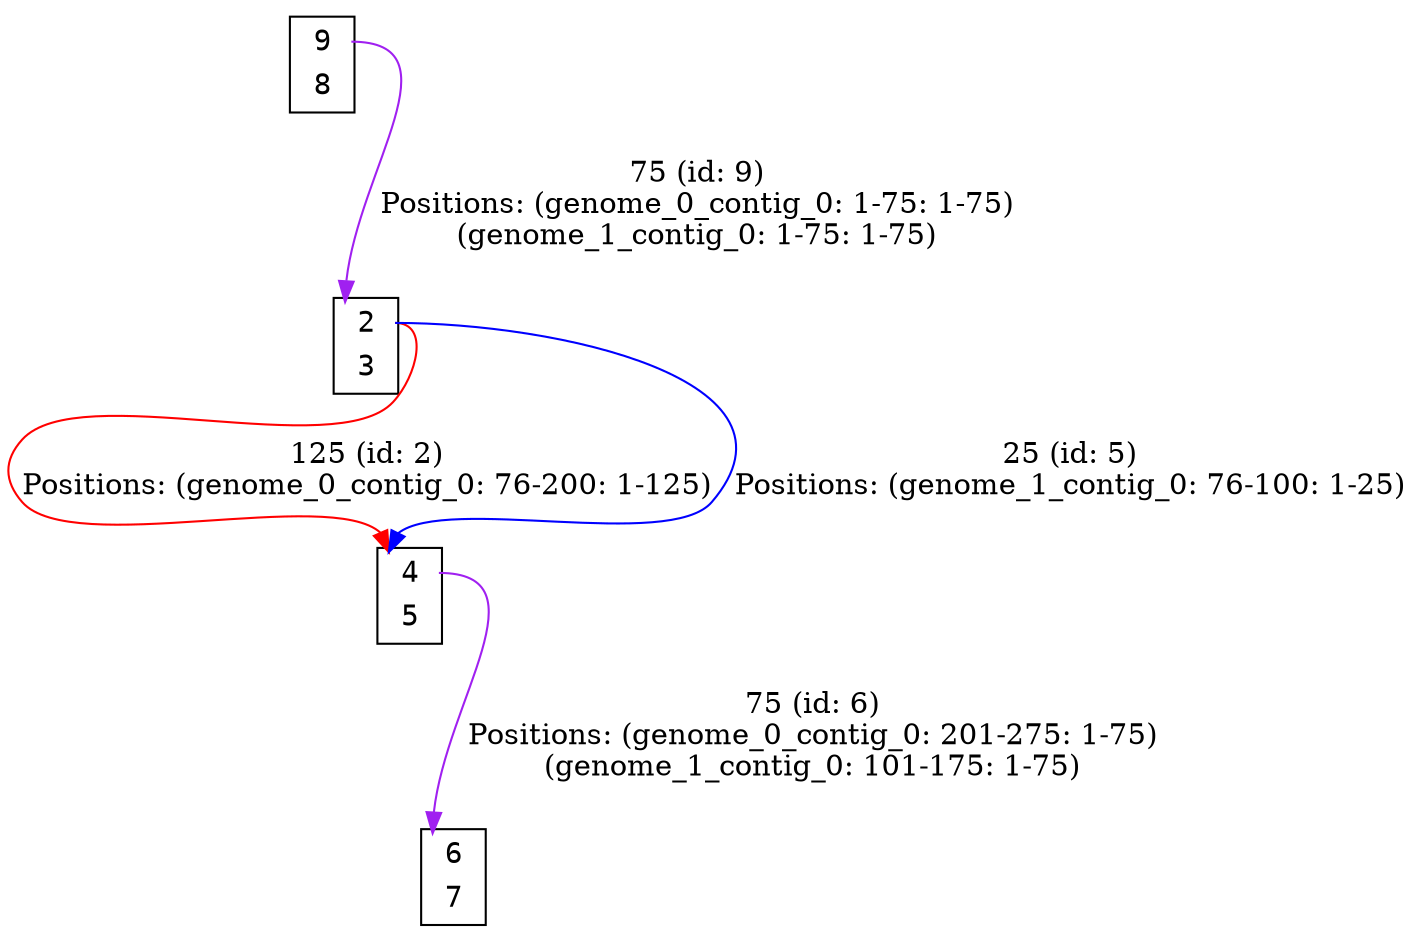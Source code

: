 digraph my_graph {
node[fontname=<Courier>,shape=<plaintext>]
vertex_0x125de70_0x125e910[label=<<TABLE bgcolor = "white">
<TR><TD BORDER = "0" PORT = "port_0x125e910_in"></TD><TD BORDER = "0" PORT = "port_">2</TD><TD BORDER = "0" PORT = "port_0x125e910_out"></TD></TR>
<TR><TD BORDER = "0" PORT = "port_0x125de70_out"></TD><TD BORDER = "0" PORT = "port_">3</TD><TD BORDER = "0" PORT = "port_0x125de70_in"></TD></TR>
</TABLE>>,style=<filled>,color=<black>,fillcolor=<white>]
vertex_0x1265c80_0x126a350[label=<<TABLE bgcolor = "white">
<TR><TD BORDER = "0" PORT = "port_0x126a350_in"></TD><TD BORDER = "0" PORT = "port_">4</TD><TD BORDER = "0" PORT = "port_0x126a350_out"></TD></TR>
<TR><TD BORDER = "0" PORT = "port_0x1265c80_out"></TD><TD BORDER = "0" PORT = "port_">5</TD><TD BORDER = "0" PORT = "port_0x1265c80_in"></TD></TR>
</TABLE>>,style=<filled>,color=<black>,fillcolor=<white>]
vertex_0x126a4e0_0x126a900[label=<<TABLE bgcolor = "white">
<TR><TD BORDER = "0" PORT = "port_0x126a4e0_in"></TD><TD BORDER = "0" PORT = "port_">6</TD><TD BORDER = "0" PORT = "port_0x126a4e0_out"></TD></TR>
<TR><TD BORDER = "0" PORT = "port_0x126a900_out"></TD><TD BORDER = "0" PORT = "port_">7</TD><TD BORDER = "0" PORT = "port_0x126a900_in"></TD></TR>
</TABLE>>,style=<filled>,color=<black>,fillcolor=<white>]
vertex_0x126a150_0x126a190[label=<<TABLE bgcolor = "white">
<TR><TD BORDER = "0" PORT = "port_0x126a150_in"></TD><TD BORDER = "0" PORT = "port_">9</TD><TD BORDER = "0" PORT = "port_0x126a150_out"></TD></TR>
<TR><TD BORDER = "0" PORT = "port_0x126a190_out"></TD><TD BORDER = "0" PORT = "port_">8</TD><TD BORDER = "0" PORT = "port_0x126a190_in"></TD></TR>
</TABLE>>,style=<filled>,color=<black>,fillcolor=<white>]
vertex_0x125de70_0x125e910:port_0x125e910_out->vertex_0x1265c80_0x126a350:port_0x126a350_in[label="125 (id: 2)\nPositions: (genome_0_contig_0: 76-200: 1-125)\n",len=<0>,K=<0>,color=<red>]
vertex_0x125de70_0x125e910:port_0x125e910_out->vertex_0x1265c80_0x126a350:port_0x126a350_in[label="25 (id: 5)\nPositions: (genome_1_contig_0: 76-100: 1-25)\n",len=<0>,K=<0>,color=<blue>]
vertex_0x1265c80_0x126a350:port_0x126a350_out->vertex_0x126a4e0_0x126a900:port_0x126a4e0_in[label="75 (id: 6)\nPositions: (genome_0_contig_0: 201-275: 1-75)\n(genome_1_contig_0: 101-175: 1-75)\n",len=<0>,K=<0>,color=<purple>]
vertex_0x126a150_0x126a190:port_0x126a150_out->vertex_0x125de70_0x125e910:port_0x125e910_in[label="75 (id: 9)\nPositions: (genome_0_contig_0: 1-75: 1-75)\n(genome_1_contig_0: 1-75: 1-75)\n",len=<0>,K=<0>,color=<purple>]
}
